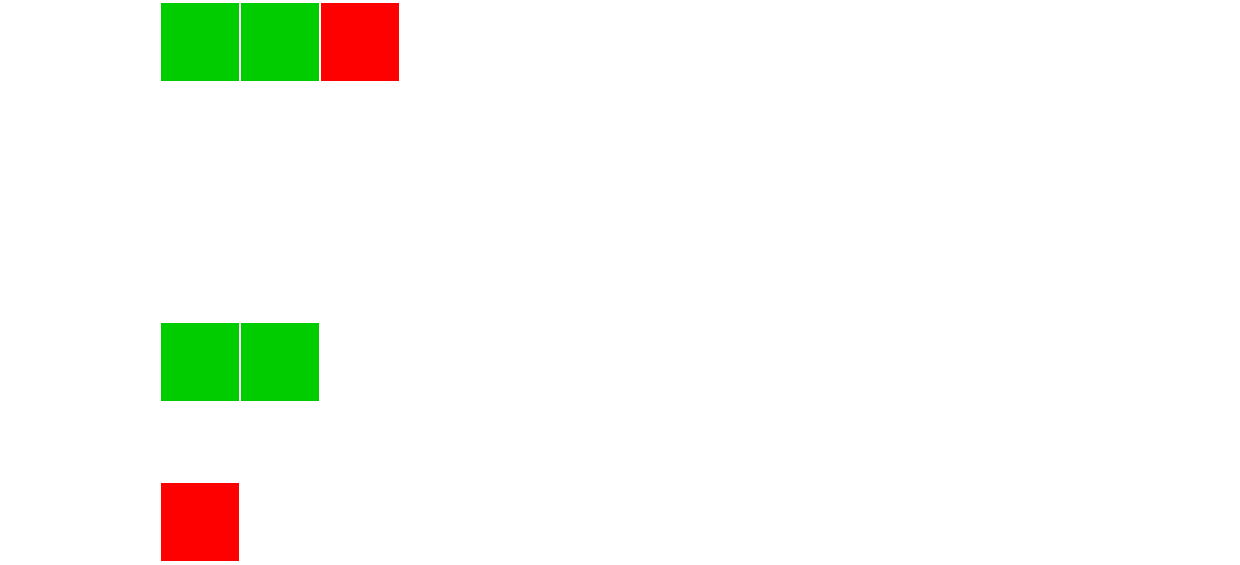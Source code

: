 <mxfile version="14.9.8" type="device"><diagram id="xKtBgykYNUzGRkxWSY_0" name="Page-1"><mxGraphModel dx="948" dy="501" grid="1" gridSize="10" guides="1" tooltips="1" connect="1" arrows="1" fold="1" page="1" pageScale="1" pageWidth="850" pageHeight="1100" math="0" shadow="0"><root><mxCell id="0"/><mxCell id="1" parent="0"/><mxCell id="RNiu7_zLReZnxltJfN0b-1" value="Thread 1" style="text;html=1;strokeColor=none;fillColor=none;align=center;verticalAlign=middle;whiteSpace=wrap;rounded=0;fontColor=#FFFFFF;" parent="1" vertex="1"><mxGeometry x="120" y="90" width="60" height="20" as="geometry"/></mxCell><mxCell id="RNiu7_zLReZnxltJfN0b-5" value="" style="rounded=0;whiteSpace=wrap;html=1;fillColor=#00CC00;strokeColor=#FFFFFF;" parent="1" vertex="1"><mxGeometry x="200" y="80" width="40" height="40" as="geometry"/></mxCell><mxCell id="RNiu7_zLReZnxltJfN0b-6" value="" style="rounded=0;whiteSpace=wrap;html=1;fillColor=#00CC00;strokeColor=#FFFFFF;" parent="1" vertex="1"><mxGeometry x="240" y="80" width="40" height="40" as="geometry"/></mxCell><mxCell id="RNiu7_zLReZnxltJfN0b-7" value="&lt;div align=&quot;left&quot;&gt;If ThreadAnalytics informs 'Thread 1' that there are insufficient Threads running, it performs a &quot;Split&quot;. This means that the bottom of the stack is given to a new thread.&lt;br&gt;&lt;/div&gt;" style="text;html=1;strokeColor=none;fillColor=none;align=center;verticalAlign=middle;whiteSpace=wrap;rounded=0;fontColor=#FFFFFF;" parent="1" vertex="1"><mxGeometry x="359" y="80" width="380" height="50" as="geometry"/></mxCell><mxCell id="RNiu7_zLReZnxltJfN0b-8" value="Split" style="endArrow=classic;html=1;fontColor=#FFFFFF;strokeColor=#FFFFFF;labelBackgroundColor=none;" parent="1" edge="1"><mxGeometry x="0.25" y="10" width="50" height="50" relative="1" as="geometry"><mxPoint x="240" y="140" as="sourcePoint"/><mxPoint x="240" y="220" as="targetPoint"/><mxPoint as="offset"/></mxGeometry></mxCell><mxCell id="RNiu7_zLReZnxltJfN0b-9" value="Thread 1" style="text;html=1;strokeColor=none;fillColor=none;align=center;verticalAlign=middle;whiteSpace=wrap;rounded=0;fontColor=#FFFFFF;" parent="1" vertex="1"><mxGeometry x="120" y="250" width="60" height="20" as="geometry"/></mxCell><mxCell id="RNiu7_zLReZnxltJfN0b-10" value="" style="rounded=0;whiteSpace=wrap;html=1;fillColor=#00CC00;strokeColor=#FFFFFF;" parent="1" vertex="1"><mxGeometry x="200" y="240" width="40" height="40" as="geometry"/></mxCell><mxCell id="RNiu7_zLReZnxltJfN0b-12" value="&lt;div&gt;Thread 2&lt;/div&gt;" style="text;html=1;strokeColor=none;fillColor=none;align=center;verticalAlign=middle;whiteSpace=wrap;rounded=0;fontColor=#FFFFFF;" parent="1" vertex="1"><mxGeometry x="120" y="330" width="60" height="20" as="geometry"/></mxCell><mxCell id="RNiu7_zLReZnxltJfN0b-14" value="" style="rounded=0;whiteSpace=wrap;html=1;fillColor=#FF0000;strokeColor=#FFFFFF;" parent="1" vertex="1"><mxGeometry x="200" y="320" width="40" height="40" as="geometry"/></mxCell><mxCell id="RNiu7_zLReZnxltJfN0b-15" value="" style="rounded=0;whiteSpace=wrap;html=1;fillColor=#FF0000;strokeColor=#FFFFFF;" parent="1" vertex="1"><mxGeometry x="280" y="80" width="40" height="40" as="geometry"/></mxCell><mxCell id="RNiu7_zLReZnxltJfN0b-16" value="" style="rounded=0;whiteSpace=wrap;html=1;fillColor=#00CC00;strokeColor=#FFFFFF;" parent="1" vertex="1"><mxGeometry x="240" y="240" width="40" height="40" as="geometry"/></mxCell><mxCell id="RNiu7_zLReZnxltJfN0b-17" value="" style="endArrow=classic;html=1;exitX=0.5;exitY=1;exitDx=0;exitDy=0;entryX=1;entryY=0.5;entryDx=0;entryDy=0;curved=1;strokeColor=#FFFFFF;" parent="1" source="RNiu7_zLReZnxltJfN0b-15" target="RNiu7_zLReZnxltJfN0b-14" edge="1"><mxGeometry width="50" height="50" relative="1" as="geometry"><mxPoint x="400" y="400" as="sourcePoint"/><mxPoint x="450" y="350" as="targetPoint"/><Array as="points"><mxPoint x="360" y="280"/></Array></mxGeometry></mxCell></root></mxGraphModel></diagram></mxfile>